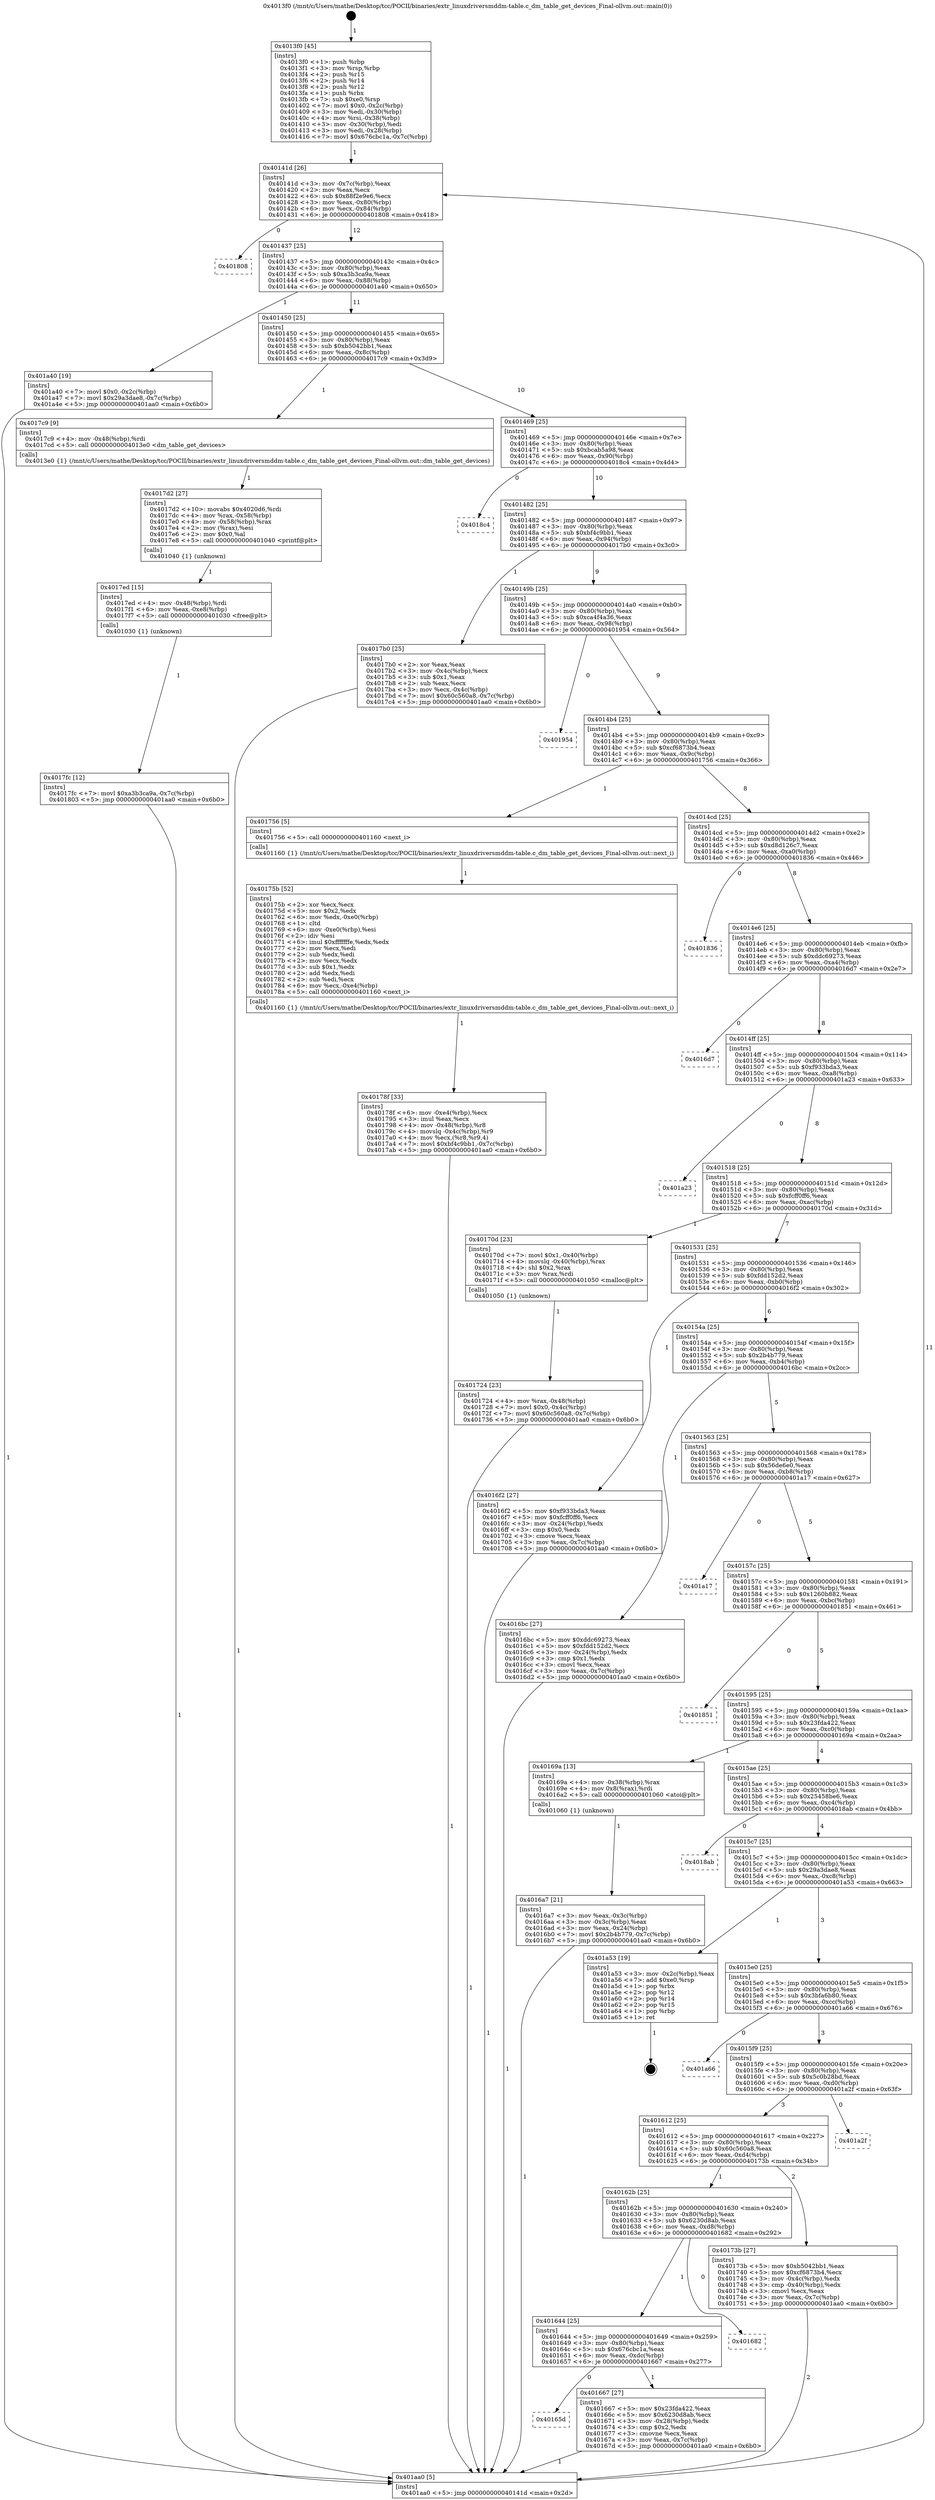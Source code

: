 digraph "0x4013f0" {
  label = "0x4013f0 (/mnt/c/Users/mathe/Desktop/tcc/POCII/binaries/extr_linuxdriversmddm-table.c_dm_table_get_devices_Final-ollvm.out::main(0))"
  labelloc = "t"
  node[shape=record]

  Entry [label="",width=0.3,height=0.3,shape=circle,fillcolor=black,style=filled]
  "0x40141d" [label="{
     0x40141d [26]\l
     | [instrs]\l
     &nbsp;&nbsp;0x40141d \<+3\>: mov -0x7c(%rbp),%eax\l
     &nbsp;&nbsp;0x401420 \<+2\>: mov %eax,%ecx\l
     &nbsp;&nbsp;0x401422 \<+6\>: sub $0x88f2e9e6,%ecx\l
     &nbsp;&nbsp;0x401428 \<+3\>: mov %eax,-0x80(%rbp)\l
     &nbsp;&nbsp;0x40142b \<+6\>: mov %ecx,-0x84(%rbp)\l
     &nbsp;&nbsp;0x401431 \<+6\>: je 0000000000401808 \<main+0x418\>\l
  }"]
  "0x401808" [label="{
     0x401808\l
  }", style=dashed]
  "0x401437" [label="{
     0x401437 [25]\l
     | [instrs]\l
     &nbsp;&nbsp;0x401437 \<+5\>: jmp 000000000040143c \<main+0x4c\>\l
     &nbsp;&nbsp;0x40143c \<+3\>: mov -0x80(%rbp),%eax\l
     &nbsp;&nbsp;0x40143f \<+5\>: sub $0xa3b3ca9a,%eax\l
     &nbsp;&nbsp;0x401444 \<+6\>: mov %eax,-0x88(%rbp)\l
     &nbsp;&nbsp;0x40144a \<+6\>: je 0000000000401a40 \<main+0x650\>\l
  }"]
  Exit [label="",width=0.3,height=0.3,shape=circle,fillcolor=black,style=filled,peripheries=2]
  "0x401a40" [label="{
     0x401a40 [19]\l
     | [instrs]\l
     &nbsp;&nbsp;0x401a40 \<+7\>: movl $0x0,-0x2c(%rbp)\l
     &nbsp;&nbsp;0x401a47 \<+7\>: movl $0x29a3dae8,-0x7c(%rbp)\l
     &nbsp;&nbsp;0x401a4e \<+5\>: jmp 0000000000401aa0 \<main+0x6b0\>\l
  }"]
  "0x401450" [label="{
     0x401450 [25]\l
     | [instrs]\l
     &nbsp;&nbsp;0x401450 \<+5\>: jmp 0000000000401455 \<main+0x65\>\l
     &nbsp;&nbsp;0x401455 \<+3\>: mov -0x80(%rbp),%eax\l
     &nbsp;&nbsp;0x401458 \<+5\>: sub $0xb5042bb1,%eax\l
     &nbsp;&nbsp;0x40145d \<+6\>: mov %eax,-0x8c(%rbp)\l
     &nbsp;&nbsp;0x401463 \<+6\>: je 00000000004017c9 \<main+0x3d9\>\l
  }"]
  "0x4017fc" [label="{
     0x4017fc [12]\l
     | [instrs]\l
     &nbsp;&nbsp;0x4017fc \<+7\>: movl $0xa3b3ca9a,-0x7c(%rbp)\l
     &nbsp;&nbsp;0x401803 \<+5\>: jmp 0000000000401aa0 \<main+0x6b0\>\l
  }"]
  "0x4017c9" [label="{
     0x4017c9 [9]\l
     | [instrs]\l
     &nbsp;&nbsp;0x4017c9 \<+4\>: mov -0x48(%rbp),%rdi\l
     &nbsp;&nbsp;0x4017cd \<+5\>: call 00000000004013e0 \<dm_table_get_devices\>\l
     | [calls]\l
     &nbsp;&nbsp;0x4013e0 \{1\} (/mnt/c/Users/mathe/Desktop/tcc/POCII/binaries/extr_linuxdriversmddm-table.c_dm_table_get_devices_Final-ollvm.out::dm_table_get_devices)\l
  }"]
  "0x401469" [label="{
     0x401469 [25]\l
     | [instrs]\l
     &nbsp;&nbsp;0x401469 \<+5\>: jmp 000000000040146e \<main+0x7e\>\l
     &nbsp;&nbsp;0x40146e \<+3\>: mov -0x80(%rbp),%eax\l
     &nbsp;&nbsp;0x401471 \<+5\>: sub $0xbcab5a98,%eax\l
     &nbsp;&nbsp;0x401476 \<+6\>: mov %eax,-0x90(%rbp)\l
     &nbsp;&nbsp;0x40147c \<+6\>: je 00000000004018c4 \<main+0x4d4\>\l
  }"]
  "0x4017ed" [label="{
     0x4017ed [15]\l
     | [instrs]\l
     &nbsp;&nbsp;0x4017ed \<+4\>: mov -0x48(%rbp),%rdi\l
     &nbsp;&nbsp;0x4017f1 \<+6\>: mov %eax,-0xe8(%rbp)\l
     &nbsp;&nbsp;0x4017f7 \<+5\>: call 0000000000401030 \<free@plt\>\l
     | [calls]\l
     &nbsp;&nbsp;0x401030 \{1\} (unknown)\l
  }"]
  "0x4018c4" [label="{
     0x4018c4\l
  }", style=dashed]
  "0x401482" [label="{
     0x401482 [25]\l
     | [instrs]\l
     &nbsp;&nbsp;0x401482 \<+5\>: jmp 0000000000401487 \<main+0x97\>\l
     &nbsp;&nbsp;0x401487 \<+3\>: mov -0x80(%rbp),%eax\l
     &nbsp;&nbsp;0x40148a \<+5\>: sub $0xbf4c9bb1,%eax\l
     &nbsp;&nbsp;0x40148f \<+6\>: mov %eax,-0x94(%rbp)\l
     &nbsp;&nbsp;0x401495 \<+6\>: je 00000000004017b0 \<main+0x3c0\>\l
  }"]
  "0x4017d2" [label="{
     0x4017d2 [27]\l
     | [instrs]\l
     &nbsp;&nbsp;0x4017d2 \<+10\>: movabs $0x4020d6,%rdi\l
     &nbsp;&nbsp;0x4017dc \<+4\>: mov %rax,-0x58(%rbp)\l
     &nbsp;&nbsp;0x4017e0 \<+4\>: mov -0x58(%rbp),%rax\l
     &nbsp;&nbsp;0x4017e4 \<+2\>: mov (%rax),%esi\l
     &nbsp;&nbsp;0x4017e6 \<+2\>: mov $0x0,%al\l
     &nbsp;&nbsp;0x4017e8 \<+5\>: call 0000000000401040 \<printf@plt\>\l
     | [calls]\l
     &nbsp;&nbsp;0x401040 \{1\} (unknown)\l
  }"]
  "0x4017b0" [label="{
     0x4017b0 [25]\l
     | [instrs]\l
     &nbsp;&nbsp;0x4017b0 \<+2\>: xor %eax,%eax\l
     &nbsp;&nbsp;0x4017b2 \<+3\>: mov -0x4c(%rbp),%ecx\l
     &nbsp;&nbsp;0x4017b5 \<+3\>: sub $0x1,%eax\l
     &nbsp;&nbsp;0x4017b8 \<+2\>: sub %eax,%ecx\l
     &nbsp;&nbsp;0x4017ba \<+3\>: mov %ecx,-0x4c(%rbp)\l
     &nbsp;&nbsp;0x4017bd \<+7\>: movl $0x60c560a8,-0x7c(%rbp)\l
     &nbsp;&nbsp;0x4017c4 \<+5\>: jmp 0000000000401aa0 \<main+0x6b0\>\l
  }"]
  "0x40149b" [label="{
     0x40149b [25]\l
     | [instrs]\l
     &nbsp;&nbsp;0x40149b \<+5\>: jmp 00000000004014a0 \<main+0xb0\>\l
     &nbsp;&nbsp;0x4014a0 \<+3\>: mov -0x80(%rbp),%eax\l
     &nbsp;&nbsp;0x4014a3 \<+5\>: sub $0xca4f4a36,%eax\l
     &nbsp;&nbsp;0x4014a8 \<+6\>: mov %eax,-0x98(%rbp)\l
     &nbsp;&nbsp;0x4014ae \<+6\>: je 0000000000401954 \<main+0x564\>\l
  }"]
  "0x40178f" [label="{
     0x40178f [33]\l
     | [instrs]\l
     &nbsp;&nbsp;0x40178f \<+6\>: mov -0xe4(%rbp),%ecx\l
     &nbsp;&nbsp;0x401795 \<+3\>: imul %eax,%ecx\l
     &nbsp;&nbsp;0x401798 \<+4\>: mov -0x48(%rbp),%r8\l
     &nbsp;&nbsp;0x40179c \<+4\>: movslq -0x4c(%rbp),%r9\l
     &nbsp;&nbsp;0x4017a0 \<+4\>: mov %ecx,(%r8,%r9,4)\l
     &nbsp;&nbsp;0x4017a4 \<+7\>: movl $0xbf4c9bb1,-0x7c(%rbp)\l
     &nbsp;&nbsp;0x4017ab \<+5\>: jmp 0000000000401aa0 \<main+0x6b0\>\l
  }"]
  "0x401954" [label="{
     0x401954\l
  }", style=dashed]
  "0x4014b4" [label="{
     0x4014b4 [25]\l
     | [instrs]\l
     &nbsp;&nbsp;0x4014b4 \<+5\>: jmp 00000000004014b9 \<main+0xc9\>\l
     &nbsp;&nbsp;0x4014b9 \<+3\>: mov -0x80(%rbp),%eax\l
     &nbsp;&nbsp;0x4014bc \<+5\>: sub $0xcf6873b4,%eax\l
     &nbsp;&nbsp;0x4014c1 \<+6\>: mov %eax,-0x9c(%rbp)\l
     &nbsp;&nbsp;0x4014c7 \<+6\>: je 0000000000401756 \<main+0x366\>\l
  }"]
  "0x40175b" [label="{
     0x40175b [52]\l
     | [instrs]\l
     &nbsp;&nbsp;0x40175b \<+2\>: xor %ecx,%ecx\l
     &nbsp;&nbsp;0x40175d \<+5\>: mov $0x2,%edx\l
     &nbsp;&nbsp;0x401762 \<+6\>: mov %edx,-0xe0(%rbp)\l
     &nbsp;&nbsp;0x401768 \<+1\>: cltd\l
     &nbsp;&nbsp;0x401769 \<+6\>: mov -0xe0(%rbp),%esi\l
     &nbsp;&nbsp;0x40176f \<+2\>: idiv %esi\l
     &nbsp;&nbsp;0x401771 \<+6\>: imul $0xfffffffe,%edx,%edx\l
     &nbsp;&nbsp;0x401777 \<+2\>: mov %ecx,%edi\l
     &nbsp;&nbsp;0x401779 \<+2\>: sub %edx,%edi\l
     &nbsp;&nbsp;0x40177b \<+2\>: mov %ecx,%edx\l
     &nbsp;&nbsp;0x40177d \<+3\>: sub $0x1,%edx\l
     &nbsp;&nbsp;0x401780 \<+2\>: add %edx,%edi\l
     &nbsp;&nbsp;0x401782 \<+2\>: sub %edi,%ecx\l
     &nbsp;&nbsp;0x401784 \<+6\>: mov %ecx,-0xe4(%rbp)\l
     &nbsp;&nbsp;0x40178a \<+5\>: call 0000000000401160 \<next_i\>\l
     | [calls]\l
     &nbsp;&nbsp;0x401160 \{1\} (/mnt/c/Users/mathe/Desktop/tcc/POCII/binaries/extr_linuxdriversmddm-table.c_dm_table_get_devices_Final-ollvm.out::next_i)\l
  }"]
  "0x401756" [label="{
     0x401756 [5]\l
     | [instrs]\l
     &nbsp;&nbsp;0x401756 \<+5\>: call 0000000000401160 \<next_i\>\l
     | [calls]\l
     &nbsp;&nbsp;0x401160 \{1\} (/mnt/c/Users/mathe/Desktop/tcc/POCII/binaries/extr_linuxdriversmddm-table.c_dm_table_get_devices_Final-ollvm.out::next_i)\l
  }"]
  "0x4014cd" [label="{
     0x4014cd [25]\l
     | [instrs]\l
     &nbsp;&nbsp;0x4014cd \<+5\>: jmp 00000000004014d2 \<main+0xe2\>\l
     &nbsp;&nbsp;0x4014d2 \<+3\>: mov -0x80(%rbp),%eax\l
     &nbsp;&nbsp;0x4014d5 \<+5\>: sub $0xd8d126c7,%eax\l
     &nbsp;&nbsp;0x4014da \<+6\>: mov %eax,-0xa0(%rbp)\l
     &nbsp;&nbsp;0x4014e0 \<+6\>: je 0000000000401836 \<main+0x446\>\l
  }"]
  "0x401724" [label="{
     0x401724 [23]\l
     | [instrs]\l
     &nbsp;&nbsp;0x401724 \<+4\>: mov %rax,-0x48(%rbp)\l
     &nbsp;&nbsp;0x401728 \<+7\>: movl $0x0,-0x4c(%rbp)\l
     &nbsp;&nbsp;0x40172f \<+7\>: movl $0x60c560a8,-0x7c(%rbp)\l
     &nbsp;&nbsp;0x401736 \<+5\>: jmp 0000000000401aa0 \<main+0x6b0\>\l
  }"]
  "0x401836" [label="{
     0x401836\l
  }", style=dashed]
  "0x4014e6" [label="{
     0x4014e6 [25]\l
     | [instrs]\l
     &nbsp;&nbsp;0x4014e6 \<+5\>: jmp 00000000004014eb \<main+0xfb\>\l
     &nbsp;&nbsp;0x4014eb \<+3\>: mov -0x80(%rbp),%eax\l
     &nbsp;&nbsp;0x4014ee \<+5\>: sub $0xddc69273,%eax\l
     &nbsp;&nbsp;0x4014f3 \<+6\>: mov %eax,-0xa4(%rbp)\l
     &nbsp;&nbsp;0x4014f9 \<+6\>: je 00000000004016d7 \<main+0x2e7\>\l
  }"]
  "0x4016a7" [label="{
     0x4016a7 [21]\l
     | [instrs]\l
     &nbsp;&nbsp;0x4016a7 \<+3\>: mov %eax,-0x3c(%rbp)\l
     &nbsp;&nbsp;0x4016aa \<+3\>: mov -0x3c(%rbp),%eax\l
     &nbsp;&nbsp;0x4016ad \<+3\>: mov %eax,-0x24(%rbp)\l
     &nbsp;&nbsp;0x4016b0 \<+7\>: movl $0x2b4b779,-0x7c(%rbp)\l
     &nbsp;&nbsp;0x4016b7 \<+5\>: jmp 0000000000401aa0 \<main+0x6b0\>\l
  }"]
  "0x4016d7" [label="{
     0x4016d7\l
  }", style=dashed]
  "0x4014ff" [label="{
     0x4014ff [25]\l
     | [instrs]\l
     &nbsp;&nbsp;0x4014ff \<+5\>: jmp 0000000000401504 \<main+0x114\>\l
     &nbsp;&nbsp;0x401504 \<+3\>: mov -0x80(%rbp),%eax\l
     &nbsp;&nbsp;0x401507 \<+5\>: sub $0xf933bda3,%eax\l
     &nbsp;&nbsp;0x40150c \<+6\>: mov %eax,-0xa8(%rbp)\l
     &nbsp;&nbsp;0x401512 \<+6\>: je 0000000000401a23 \<main+0x633\>\l
  }"]
  "0x4013f0" [label="{
     0x4013f0 [45]\l
     | [instrs]\l
     &nbsp;&nbsp;0x4013f0 \<+1\>: push %rbp\l
     &nbsp;&nbsp;0x4013f1 \<+3\>: mov %rsp,%rbp\l
     &nbsp;&nbsp;0x4013f4 \<+2\>: push %r15\l
     &nbsp;&nbsp;0x4013f6 \<+2\>: push %r14\l
     &nbsp;&nbsp;0x4013f8 \<+2\>: push %r12\l
     &nbsp;&nbsp;0x4013fa \<+1\>: push %rbx\l
     &nbsp;&nbsp;0x4013fb \<+7\>: sub $0xe0,%rsp\l
     &nbsp;&nbsp;0x401402 \<+7\>: movl $0x0,-0x2c(%rbp)\l
     &nbsp;&nbsp;0x401409 \<+3\>: mov %edi,-0x30(%rbp)\l
     &nbsp;&nbsp;0x40140c \<+4\>: mov %rsi,-0x38(%rbp)\l
     &nbsp;&nbsp;0x401410 \<+3\>: mov -0x30(%rbp),%edi\l
     &nbsp;&nbsp;0x401413 \<+3\>: mov %edi,-0x28(%rbp)\l
     &nbsp;&nbsp;0x401416 \<+7\>: movl $0x676cbc1a,-0x7c(%rbp)\l
  }"]
  "0x401a23" [label="{
     0x401a23\l
  }", style=dashed]
  "0x401518" [label="{
     0x401518 [25]\l
     | [instrs]\l
     &nbsp;&nbsp;0x401518 \<+5\>: jmp 000000000040151d \<main+0x12d\>\l
     &nbsp;&nbsp;0x40151d \<+3\>: mov -0x80(%rbp),%eax\l
     &nbsp;&nbsp;0x401520 \<+5\>: sub $0xfcff0ff6,%eax\l
     &nbsp;&nbsp;0x401525 \<+6\>: mov %eax,-0xac(%rbp)\l
     &nbsp;&nbsp;0x40152b \<+6\>: je 000000000040170d \<main+0x31d\>\l
  }"]
  "0x401aa0" [label="{
     0x401aa0 [5]\l
     | [instrs]\l
     &nbsp;&nbsp;0x401aa0 \<+5\>: jmp 000000000040141d \<main+0x2d\>\l
  }"]
  "0x40170d" [label="{
     0x40170d [23]\l
     | [instrs]\l
     &nbsp;&nbsp;0x40170d \<+7\>: movl $0x1,-0x40(%rbp)\l
     &nbsp;&nbsp;0x401714 \<+4\>: movslq -0x40(%rbp),%rax\l
     &nbsp;&nbsp;0x401718 \<+4\>: shl $0x2,%rax\l
     &nbsp;&nbsp;0x40171c \<+3\>: mov %rax,%rdi\l
     &nbsp;&nbsp;0x40171f \<+5\>: call 0000000000401050 \<malloc@plt\>\l
     | [calls]\l
     &nbsp;&nbsp;0x401050 \{1\} (unknown)\l
  }"]
  "0x401531" [label="{
     0x401531 [25]\l
     | [instrs]\l
     &nbsp;&nbsp;0x401531 \<+5\>: jmp 0000000000401536 \<main+0x146\>\l
     &nbsp;&nbsp;0x401536 \<+3\>: mov -0x80(%rbp),%eax\l
     &nbsp;&nbsp;0x401539 \<+5\>: sub $0xfdd152d2,%eax\l
     &nbsp;&nbsp;0x40153e \<+6\>: mov %eax,-0xb0(%rbp)\l
     &nbsp;&nbsp;0x401544 \<+6\>: je 00000000004016f2 \<main+0x302\>\l
  }"]
  "0x40165d" [label="{
     0x40165d\l
  }", style=dashed]
  "0x4016f2" [label="{
     0x4016f2 [27]\l
     | [instrs]\l
     &nbsp;&nbsp;0x4016f2 \<+5\>: mov $0xf933bda3,%eax\l
     &nbsp;&nbsp;0x4016f7 \<+5\>: mov $0xfcff0ff6,%ecx\l
     &nbsp;&nbsp;0x4016fc \<+3\>: mov -0x24(%rbp),%edx\l
     &nbsp;&nbsp;0x4016ff \<+3\>: cmp $0x0,%edx\l
     &nbsp;&nbsp;0x401702 \<+3\>: cmove %ecx,%eax\l
     &nbsp;&nbsp;0x401705 \<+3\>: mov %eax,-0x7c(%rbp)\l
     &nbsp;&nbsp;0x401708 \<+5\>: jmp 0000000000401aa0 \<main+0x6b0\>\l
  }"]
  "0x40154a" [label="{
     0x40154a [25]\l
     | [instrs]\l
     &nbsp;&nbsp;0x40154a \<+5\>: jmp 000000000040154f \<main+0x15f\>\l
     &nbsp;&nbsp;0x40154f \<+3\>: mov -0x80(%rbp),%eax\l
     &nbsp;&nbsp;0x401552 \<+5\>: sub $0x2b4b779,%eax\l
     &nbsp;&nbsp;0x401557 \<+6\>: mov %eax,-0xb4(%rbp)\l
     &nbsp;&nbsp;0x40155d \<+6\>: je 00000000004016bc \<main+0x2cc\>\l
  }"]
  "0x401667" [label="{
     0x401667 [27]\l
     | [instrs]\l
     &nbsp;&nbsp;0x401667 \<+5\>: mov $0x23fda422,%eax\l
     &nbsp;&nbsp;0x40166c \<+5\>: mov $0x6230d8ab,%ecx\l
     &nbsp;&nbsp;0x401671 \<+3\>: mov -0x28(%rbp),%edx\l
     &nbsp;&nbsp;0x401674 \<+3\>: cmp $0x2,%edx\l
     &nbsp;&nbsp;0x401677 \<+3\>: cmovne %ecx,%eax\l
     &nbsp;&nbsp;0x40167a \<+3\>: mov %eax,-0x7c(%rbp)\l
     &nbsp;&nbsp;0x40167d \<+5\>: jmp 0000000000401aa0 \<main+0x6b0\>\l
  }"]
  "0x4016bc" [label="{
     0x4016bc [27]\l
     | [instrs]\l
     &nbsp;&nbsp;0x4016bc \<+5\>: mov $0xddc69273,%eax\l
     &nbsp;&nbsp;0x4016c1 \<+5\>: mov $0xfdd152d2,%ecx\l
     &nbsp;&nbsp;0x4016c6 \<+3\>: mov -0x24(%rbp),%edx\l
     &nbsp;&nbsp;0x4016c9 \<+3\>: cmp $0x1,%edx\l
     &nbsp;&nbsp;0x4016cc \<+3\>: cmovl %ecx,%eax\l
     &nbsp;&nbsp;0x4016cf \<+3\>: mov %eax,-0x7c(%rbp)\l
     &nbsp;&nbsp;0x4016d2 \<+5\>: jmp 0000000000401aa0 \<main+0x6b0\>\l
  }"]
  "0x401563" [label="{
     0x401563 [25]\l
     | [instrs]\l
     &nbsp;&nbsp;0x401563 \<+5\>: jmp 0000000000401568 \<main+0x178\>\l
     &nbsp;&nbsp;0x401568 \<+3\>: mov -0x80(%rbp),%eax\l
     &nbsp;&nbsp;0x40156b \<+5\>: sub $0x56de6e0,%eax\l
     &nbsp;&nbsp;0x401570 \<+6\>: mov %eax,-0xb8(%rbp)\l
     &nbsp;&nbsp;0x401576 \<+6\>: je 0000000000401a17 \<main+0x627\>\l
  }"]
  "0x401644" [label="{
     0x401644 [25]\l
     | [instrs]\l
     &nbsp;&nbsp;0x401644 \<+5\>: jmp 0000000000401649 \<main+0x259\>\l
     &nbsp;&nbsp;0x401649 \<+3\>: mov -0x80(%rbp),%eax\l
     &nbsp;&nbsp;0x40164c \<+5\>: sub $0x676cbc1a,%eax\l
     &nbsp;&nbsp;0x401651 \<+6\>: mov %eax,-0xdc(%rbp)\l
     &nbsp;&nbsp;0x401657 \<+6\>: je 0000000000401667 \<main+0x277\>\l
  }"]
  "0x401a17" [label="{
     0x401a17\l
  }", style=dashed]
  "0x40157c" [label="{
     0x40157c [25]\l
     | [instrs]\l
     &nbsp;&nbsp;0x40157c \<+5\>: jmp 0000000000401581 \<main+0x191\>\l
     &nbsp;&nbsp;0x401581 \<+3\>: mov -0x80(%rbp),%eax\l
     &nbsp;&nbsp;0x401584 \<+5\>: sub $0x1260b882,%eax\l
     &nbsp;&nbsp;0x401589 \<+6\>: mov %eax,-0xbc(%rbp)\l
     &nbsp;&nbsp;0x40158f \<+6\>: je 0000000000401851 \<main+0x461\>\l
  }"]
  "0x401682" [label="{
     0x401682\l
  }", style=dashed]
  "0x401851" [label="{
     0x401851\l
  }", style=dashed]
  "0x401595" [label="{
     0x401595 [25]\l
     | [instrs]\l
     &nbsp;&nbsp;0x401595 \<+5\>: jmp 000000000040159a \<main+0x1aa\>\l
     &nbsp;&nbsp;0x40159a \<+3\>: mov -0x80(%rbp),%eax\l
     &nbsp;&nbsp;0x40159d \<+5\>: sub $0x23fda422,%eax\l
     &nbsp;&nbsp;0x4015a2 \<+6\>: mov %eax,-0xc0(%rbp)\l
     &nbsp;&nbsp;0x4015a8 \<+6\>: je 000000000040169a \<main+0x2aa\>\l
  }"]
  "0x40162b" [label="{
     0x40162b [25]\l
     | [instrs]\l
     &nbsp;&nbsp;0x40162b \<+5\>: jmp 0000000000401630 \<main+0x240\>\l
     &nbsp;&nbsp;0x401630 \<+3\>: mov -0x80(%rbp),%eax\l
     &nbsp;&nbsp;0x401633 \<+5\>: sub $0x6230d8ab,%eax\l
     &nbsp;&nbsp;0x401638 \<+6\>: mov %eax,-0xd8(%rbp)\l
     &nbsp;&nbsp;0x40163e \<+6\>: je 0000000000401682 \<main+0x292\>\l
  }"]
  "0x40169a" [label="{
     0x40169a [13]\l
     | [instrs]\l
     &nbsp;&nbsp;0x40169a \<+4\>: mov -0x38(%rbp),%rax\l
     &nbsp;&nbsp;0x40169e \<+4\>: mov 0x8(%rax),%rdi\l
     &nbsp;&nbsp;0x4016a2 \<+5\>: call 0000000000401060 \<atoi@plt\>\l
     | [calls]\l
     &nbsp;&nbsp;0x401060 \{1\} (unknown)\l
  }"]
  "0x4015ae" [label="{
     0x4015ae [25]\l
     | [instrs]\l
     &nbsp;&nbsp;0x4015ae \<+5\>: jmp 00000000004015b3 \<main+0x1c3\>\l
     &nbsp;&nbsp;0x4015b3 \<+3\>: mov -0x80(%rbp),%eax\l
     &nbsp;&nbsp;0x4015b6 \<+5\>: sub $0x25458be6,%eax\l
     &nbsp;&nbsp;0x4015bb \<+6\>: mov %eax,-0xc4(%rbp)\l
     &nbsp;&nbsp;0x4015c1 \<+6\>: je 00000000004018ab \<main+0x4bb\>\l
  }"]
  "0x40173b" [label="{
     0x40173b [27]\l
     | [instrs]\l
     &nbsp;&nbsp;0x40173b \<+5\>: mov $0xb5042bb1,%eax\l
     &nbsp;&nbsp;0x401740 \<+5\>: mov $0xcf6873b4,%ecx\l
     &nbsp;&nbsp;0x401745 \<+3\>: mov -0x4c(%rbp),%edx\l
     &nbsp;&nbsp;0x401748 \<+3\>: cmp -0x40(%rbp),%edx\l
     &nbsp;&nbsp;0x40174b \<+3\>: cmovl %ecx,%eax\l
     &nbsp;&nbsp;0x40174e \<+3\>: mov %eax,-0x7c(%rbp)\l
     &nbsp;&nbsp;0x401751 \<+5\>: jmp 0000000000401aa0 \<main+0x6b0\>\l
  }"]
  "0x4018ab" [label="{
     0x4018ab\l
  }", style=dashed]
  "0x4015c7" [label="{
     0x4015c7 [25]\l
     | [instrs]\l
     &nbsp;&nbsp;0x4015c7 \<+5\>: jmp 00000000004015cc \<main+0x1dc\>\l
     &nbsp;&nbsp;0x4015cc \<+3\>: mov -0x80(%rbp),%eax\l
     &nbsp;&nbsp;0x4015cf \<+5\>: sub $0x29a3dae8,%eax\l
     &nbsp;&nbsp;0x4015d4 \<+6\>: mov %eax,-0xc8(%rbp)\l
     &nbsp;&nbsp;0x4015da \<+6\>: je 0000000000401a53 \<main+0x663\>\l
  }"]
  "0x401612" [label="{
     0x401612 [25]\l
     | [instrs]\l
     &nbsp;&nbsp;0x401612 \<+5\>: jmp 0000000000401617 \<main+0x227\>\l
     &nbsp;&nbsp;0x401617 \<+3\>: mov -0x80(%rbp),%eax\l
     &nbsp;&nbsp;0x40161a \<+5\>: sub $0x60c560a8,%eax\l
     &nbsp;&nbsp;0x40161f \<+6\>: mov %eax,-0xd4(%rbp)\l
     &nbsp;&nbsp;0x401625 \<+6\>: je 000000000040173b \<main+0x34b\>\l
  }"]
  "0x401a53" [label="{
     0x401a53 [19]\l
     | [instrs]\l
     &nbsp;&nbsp;0x401a53 \<+3\>: mov -0x2c(%rbp),%eax\l
     &nbsp;&nbsp;0x401a56 \<+7\>: add $0xe0,%rsp\l
     &nbsp;&nbsp;0x401a5d \<+1\>: pop %rbx\l
     &nbsp;&nbsp;0x401a5e \<+2\>: pop %r12\l
     &nbsp;&nbsp;0x401a60 \<+2\>: pop %r14\l
     &nbsp;&nbsp;0x401a62 \<+2\>: pop %r15\l
     &nbsp;&nbsp;0x401a64 \<+1\>: pop %rbp\l
     &nbsp;&nbsp;0x401a65 \<+1\>: ret\l
  }"]
  "0x4015e0" [label="{
     0x4015e0 [25]\l
     | [instrs]\l
     &nbsp;&nbsp;0x4015e0 \<+5\>: jmp 00000000004015e5 \<main+0x1f5\>\l
     &nbsp;&nbsp;0x4015e5 \<+3\>: mov -0x80(%rbp),%eax\l
     &nbsp;&nbsp;0x4015e8 \<+5\>: sub $0x3bfa6b80,%eax\l
     &nbsp;&nbsp;0x4015ed \<+6\>: mov %eax,-0xcc(%rbp)\l
     &nbsp;&nbsp;0x4015f3 \<+6\>: je 0000000000401a66 \<main+0x676\>\l
  }"]
  "0x401a2f" [label="{
     0x401a2f\l
  }", style=dashed]
  "0x401a66" [label="{
     0x401a66\l
  }", style=dashed]
  "0x4015f9" [label="{
     0x4015f9 [25]\l
     | [instrs]\l
     &nbsp;&nbsp;0x4015f9 \<+5\>: jmp 00000000004015fe \<main+0x20e\>\l
     &nbsp;&nbsp;0x4015fe \<+3\>: mov -0x80(%rbp),%eax\l
     &nbsp;&nbsp;0x401601 \<+5\>: sub $0x5c0b28bd,%eax\l
     &nbsp;&nbsp;0x401606 \<+6\>: mov %eax,-0xd0(%rbp)\l
     &nbsp;&nbsp;0x40160c \<+6\>: je 0000000000401a2f \<main+0x63f\>\l
  }"]
  Entry -> "0x4013f0" [label=" 1"]
  "0x40141d" -> "0x401808" [label=" 0"]
  "0x40141d" -> "0x401437" [label=" 12"]
  "0x401a53" -> Exit [label=" 1"]
  "0x401437" -> "0x401a40" [label=" 1"]
  "0x401437" -> "0x401450" [label=" 11"]
  "0x401a40" -> "0x401aa0" [label=" 1"]
  "0x401450" -> "0x4017c9" [label=" 1"]
  "0x401450" -> "0x401469" [label=" 10"]
  "0x4017fc" -> "0x401aa0" [label=" 1"]
  "0x401469" -> "0x4018c4" [label=" 0"]
  "0x401469" -> "0x401482" [label=" 10"]
  "0x4017ed" -> "0x4017fc" [label=" 1"]
  "0x401482" -> "0x4017b0" [label=" 1"]
  "0x401482" -> "0x40149b" [label=" 9"]
  "0x4017d2" -> "0x4017ed" [label=" 1"]
  "0x40149b" -> "0x401954" [label=" 0"]
  "0x40149b" -> "0x4014b4" [label=" 9"]
  "0x4017c9" -> "0x4017d2" [label=" 1"]
  "0x4014b4" -> "0x401756" [label=" 1"]
  "0x4014b4" -> "0x4014cd" [label=" 8"]
  "0x4017b0" -> "0x401aa0" [label=" 1"]
  "0x4014cd" -> "0x401836" [label=" 0"]
  "0x4014cd" -> "0x4014e6" [label=" 8"]
  "0x40178f" -> "0x401aa0" [label=" 1"]
  "0x4014e6" -> "0x4016d7" [label=" 0"]
  "0x4014e6" -> "0x4014ff" [label=" 8"]
  "0x40175b" -> "0x40178f" [label=" 1"]
  "0x4014ff" -> "0x401a23" [label=" 0"]
  "0x4014ff" -> "0x401518" [label=" 8"]
  "0x401756" -> "0x40175b" [label=" 1"]
  "0x401518" -> "0x40170d" [label=" 1"]
  "0x401518" -> "0x401531" [label=" 7"]
  "0x40173b" -> "0x401aa0" [label=" 2"]
  "0x401531" -> "0x4016f2" [label=" 1"]
  "0x401531" -> "0x40154a" [label=" 6"]
  "0x401724" -> "0x401aa0" [label=" 1"]
  "0x40154a" -> "0x4016bc" [label=" 1"]
  "0x40154a" -> "0x401563" [label=" 5"]
  "0x40170d" -> "0x401724" [label=" 1"]
  "0x401563" -> "0x401a17" [label=" 0"]
  "0x401563" -> "0x40157c" [label=" 5"]
  "0x4016bc" -> "0x401aa0" [label=" 1"]
  "0x40157c" -> "0x401851" [label=" 0"]
  "0x40157c" -> "0x401595" [label=" 5"]
  "0x4016a7" -> "0x401aa0" [label=" 1"]
  "0x401595" -> "0x40169a" [label=" 1"]
  "0x401595" -> "0x4015ae" [label=" 4"]
  "0x401aa0" -> "0x40141d" [label=" 11"]
  "0x4015ae" -> "0x4018ab" [label=" 0"]
  "0x4015ae" -> "0x4015c7" [label=" 4"]
  "0x4013f0" -> "0x40141d" [label=" 1"]
  "0x4015c7" -> "0x401a53" [label=" 1"]
  "0x4015c7" -> "0x4015e0" [label=" 3"]
  "0x401644" -> "0x40165d" [label=" 0"]
  "0x4015e0" -> "0x401a66" [label=" 0"]
  "0x4015e0" -> "0x4015f9" [label=" 3"]
  "0x401644" -> "0x401667" [label=" 1"]
  "0x4015f9" -> "0x401a2f" [label=" 0"]
  "0x4015f9" -> "0x401612" [label=" 3"]
  "0x401667" -> "0x401aa0" [label=" 1"]
  "0x401612" -> "0x40173b" [label=" 2"]
  "0x401612" -> "0x40162b" [label=" 1"]
  "0x40169a" -> "0x4016a7" [label=" 1"]
  "0x40162b" -> "0x401682" [label=" 0"]
  "0x40162b" -> "0x401644" [label=" 1"]
  "0x4016f2" -> "0x401aa0" [label=" 1"]
}
